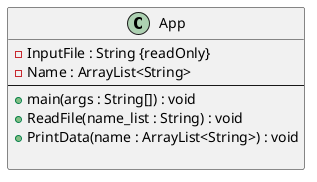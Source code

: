 @startuml
Class App{
- InputFile : String {readOnly}
- Name : ArrayList<String>
----
+ main(args : String[]) : void
+ ReadFile(name_list : String) : void
+ PrintData(name : ArrayList<String>) : void

}

@enduml